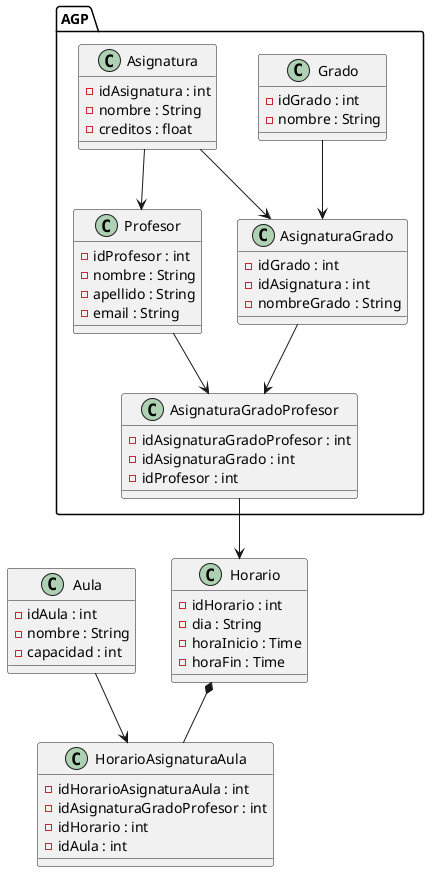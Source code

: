 @startuml
package "AGP" {
  class Grado {
    - idGrado : int
    - nombre : String
  }

  class Asignatura {
    - idAsignatura : int
    - nombre : String
    - creditos : float
  }

  class AsignaturaGrado {
    - idGrado : int
    - idAsignatura : int
    - nombreGrado : String
  }

  class AsignaturaGradoProfesor {
    - idAsignaturaGradoProfesor : int
    - idAsignaturaGrado : int
    - idProfesor : int
  }

  class Profesor {
    - idProfesor : int
    - nombre : String
    - apellido : String
    - email : String
  }
  
  Asignatura --> Profesor
  Grado --> AsignaturaGrado
  Asignatura --> AsignaturaGrado
  AsignaturaGrado --> AsignaturaGradoProfesor
  Profesor --> AsignaturaGradoProfesor
}

class Horario {
  - idHorario : int
  - dia : String
  - horaInicio : Time
  - horaFin : Time
}

class HorarioAsignaturaAula {
  - idHorarioAsignaturaAula : int
  - idAsignaturaGradoProfesor : int
  - idHorario : int
  - idAula : int
}

class Aula {
  - idAula : int
  - nombre : String
  - capacidad : int
}

AsignaturaGradoProfesor --> Horario
Horario *-- HorarioAsignaturaAula
Aula --> HorarioAsignaturaAula
@enduml
